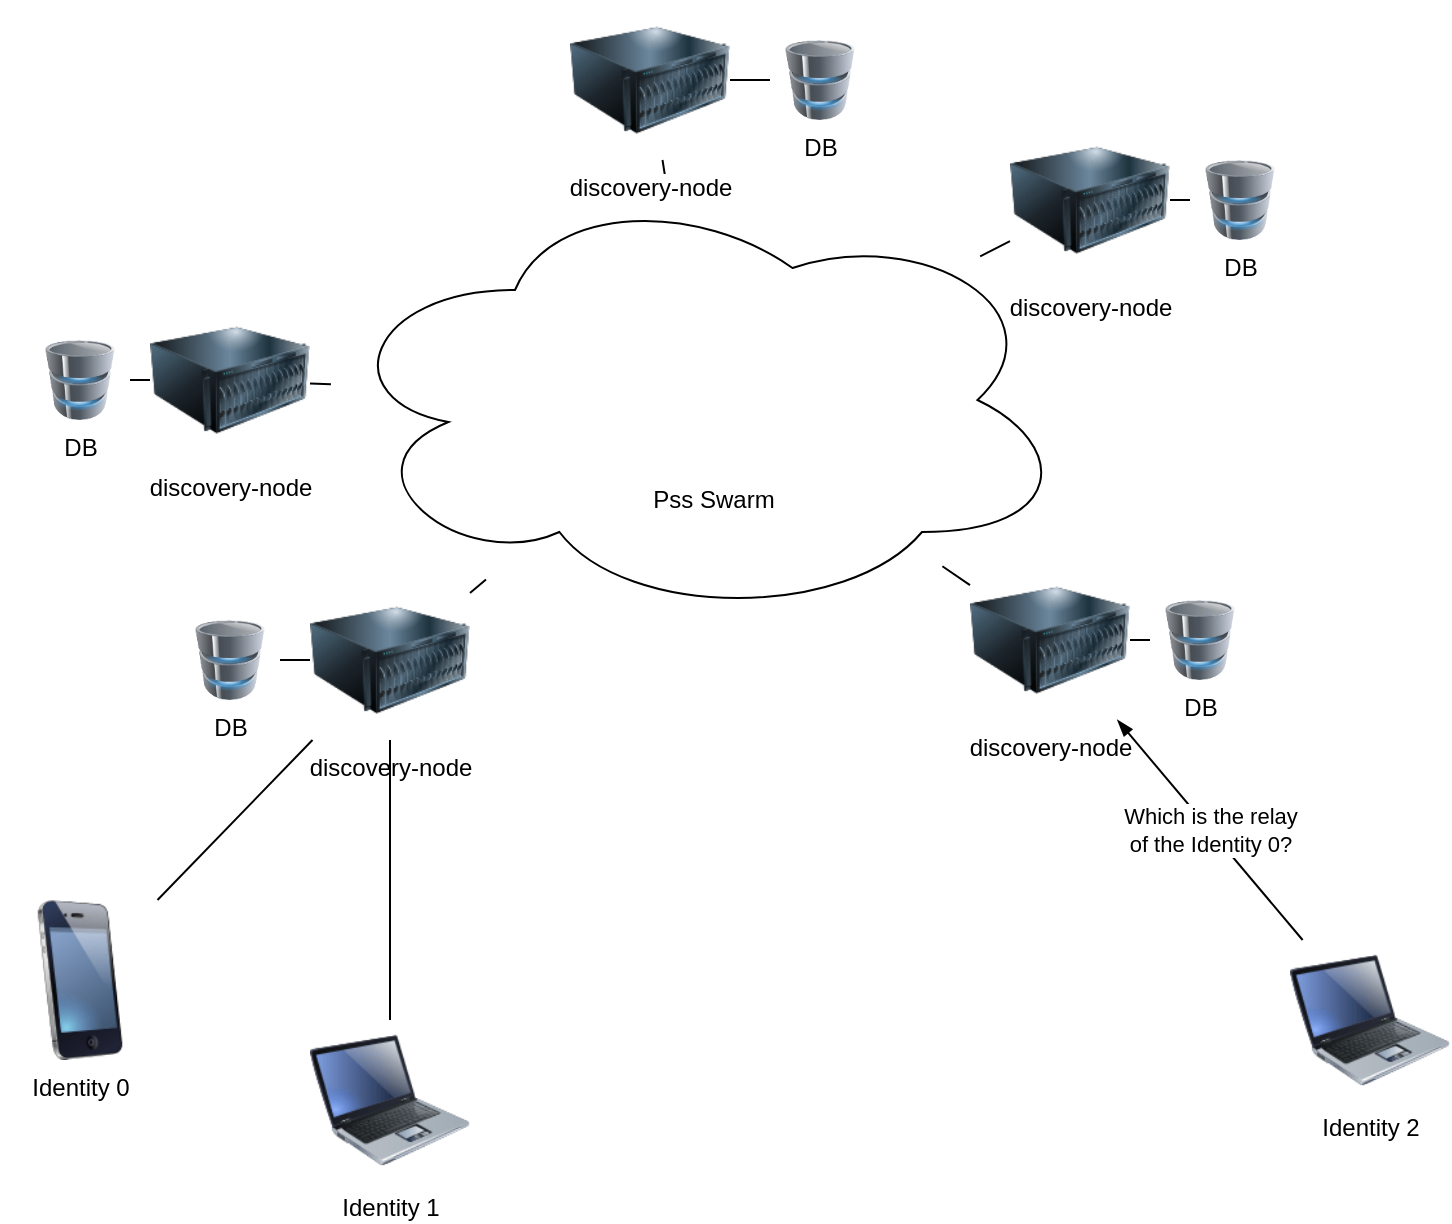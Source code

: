 <mxfile version="10.5.7" type="device"><diagram id="nq6IuwzKlB6Diwo3CGhn" name="Page-1"><mxGraphModel dx="1394" dy="816" grid="1" gridSize="10" guides="1" tooltips="1" connect="1" arrows="1" fold="1" page="1" pageScale="1" pageWidth="850" pageHeight="1100" math="0" shadow="0"><root><mxCell id="0"/><mxCell id="1" parent="0"/><mxCell id="W9OOHA6rBgCezfjqhbbY-6" style="rounded=0;orthogonalLoop=1;jettySize=auto;html=1;endArrow=none;endFill=0;" edge="1" parent="1" source="W9OOHA6rBgCezfjqhbbY-1" target="W9OOHA6rBgCezfjqhbbY-5"><mxGeometry relative="1" as="geometry"/></mxCell><mxCell id="W9OOHA6rBgCezfjqhbbY-23" style="edgeStyle=none;rounded=0;orthogonalLoop=1;jettySize=auto;html=1;exitX=0;exitY=0.5;exitDx=0;exitDy=0;endArrow=none;endFill=0;" edge="1" parent="1" source="W9OOHA6rBgCezfjqhbbY-1" target="W9OOHA6rBgCezfjqhbbY-22"><mxGeometry relative="1" as="geometry"/></mxCell><mxCell id="W9OOHA6rBgCezfjqhbbY-1" value="discovery-node" style="image;html=1;labelBackgroundColor=#ffffff;image=img/lib/clip_art/computers/Server_128x128.png" vertex="1" parent="1"><mxGeometry x="130" y="210" width="80" height="80" as="geometry"/></mxCell><mxCell id="W9OOHA6rBgCezfjqhbbY-7" style="rounded=0;orthogonalLoop=1;jettySize=auto;html=1;endArrow=none;endFill=0;" edge="1" parent="1" source="W9OOHA6rBgCezfjqhbbY-2" target="W9OOHA6rBgCezfjqhbbY-5"><mxGeometry relative="1" as="geometry"/></mxCell><mxCell id="W9OOHA6rBgCezfjqhbbY-21" style="edgeStyle=none;rounded=0;orthogonalLoop=1;jettySize=auto;html=1;exitX=1;exitY=0.5;exitDx=0;exitDy=0;endArrow=none;endFill=0;" edge="1" parent="1" source="W9OOHA6rBgCezfjqhbbY-2" target="W9OOHA6rBgCezfjqhbbY-20"><mxGeometry relative="1" as="geometry"/></mxCell><mxCell id="W9OOHA6rBgCezfjqhbbY-2" value="discovery-node" style="image;html=1;labelBackgroundColor=#ffffff;image=img/lib/clip_art/computers/Server_128x128.png" vertex="1" parent="1"><mxGeometry x="340" y="60" width="80" height="80" as="geometry"/></mxCell><mxCell id="W9OOHA6rBgCezfjqhbbY-8" style="edgeStyle=none;rounded=0;orthogonalLoop=1;jettySize=auto;html=1;endArrow=none;endFill=0;" edge="1" parent="1" source="W9OOHA6rBgCezfjqhbbY-3" target="W9OOHA6rBgCezfjqhbbY-5"><mxGeometry relative="1" as="geometry"/></mxCell><mxCell id="W9OOHA6rBgCezfjqhbbY-19" style="edgeStyle=none;rounded=0;orthogonalLoop=1;jettySize=auto;html=1;exitX=1;exitY=0.5;exitDx=0;exitDy=0;endArrow=none;endFill=0;" edge="1" parent="1" source="W9OOHA6rBgCezfjqhbbY-3" target="W9OOHA6rBgCezfjqhbbY-18"><mxGeometry relative="1" as="geometry"/></mxCell><mxCell id="W9OOHA6rBgCezfjqhbbY-3" value="discovery-node" style="image;html=1;labelBackgroundColor=#ffffff;image=img/lib/clip_art/computers/Server_128x128.png" vertex="1" parent="1"><mxGeometry x="560" y="120" width="80" height="80" as="geometry"/></mxCell><mxCell id="W9OOHA6rBgCezfjqhbbY-9" style="edgeStyle=none;rounded=0;orthogonalLoop=1;jettySize=auto;html=1;endArrow=none;endFill=0;" edge="1" parent="1" source="W9OOHA6rBgCezfjqhbbY-4" target="W9OOHA6rBgCezfjqhbbY-5"><mxGeometry relative="1" as="geometry"/></mxCell><mxCell id="W9OOHA6rBgCezfjqhbbY-27" style="edgeStyle=none;rounded=0;orthogonalLoop=1;jettySize=auto;html=1;exitX=1;exitY=0.5;exitDx=0;exitDy=0;endArrow=none;endFill=0;" edge="1" parent="1" source="W9OOHA6rBgCezfjqhbbY-4" target="W9OOHA6rBgCezfjqhbbY-26"><mxGeometry relative="1" as="geometry"/></mxCell><mxCell id="W9OOHA6rBgCezfjqhbbY-4" value="discovery-node" style="image;html=1;labelBackgroundColor=#ffffff;image=img/lib/clip_art/computers/Server_128x128.png" vertex="1" parent="1"><mxGeometry x="540" y="340" width="80" height="80" as="geometry"/></mxCell><mxCell id="W9OOHA6rBgCezfjqhbbY-5" value="" style="ellipse;shape=cloud;whiteSpace=wrap;html=1;" vertex="1" parent="1"><mxGeometry x="220" y="150" width="370" height="220" as="geometry"/></mxCell><mxCell id="W9OOHA6rBgCezfjqhbbY-11" style="edgeStyle=none;rounded=0;orthogonalLoop=1;jettySize=auto;html=1;endArrow=none;endFill=0;" edge="1" parent="1" source="W9OOHA6rBgCezfjqhbbY-10" target="W9OOHA6rBgCezfjqhbbY-5"><mxGeometry relative="1" as="geometry"/></mxCell><mxCell id="W9OOHA6rBgCezfjqhbbY-25" style="edgeStyle=none;rounded=0;orthogonalLoop=1;jettySize=auto;html=1;exitX=0;exitY=0.5;exitDx=0;exitDy=0;endArrow=none;endFill=0;" edge="1" parent="1" source="W9OOHA6rBgCezfjqhbbY-10" target="W9OOHA6rBgCezfjqhbbY-24"><mxGeometry relative="1" as="geometry"/></mxCell><mxCell id="W9OOHA6rBgCezfjqhbbY-10" value="discovery-node" style="image;html=1;labelBackgroundColor=#ffffff;image=img/lib/clip_art/computers/Server_128x128.png" vertex="1" parent="1"><mxGeometry x="210" y="350" width="80" height="80" as="geometry"/></mxCell><mxCell id="W9OOHA6rBgCezfjqhbbY-14" value="" style="shape=image;verticalLabelPosition=bottom;labelBackgroundColor=#ffffff;verticalAlign=top;aspect=fixed;imageAspect=0;image=https://swarm-guide.readthedocs.io/en/latest/_images/swarm.png;" vertex="1" parent="1"><mxGeometry x="376" y="200" width="72" height="90" as="geometry"/></mxCell><mxCell id="W9OOHA6rBgCezfjqhbbY-17" value="Pss Swarm" style="text;html=1;strokeColor=none;fillColor=none;align=center;verticalAlign=middle;whiteSpace=wrap;rounded=0;" vertex="1" parent="1"><mxGeometry x="370" y="300" width="84" height="20" as="geometry"/></mxCell><mxCell id="W9OOHA6rBgCezfjqhbbY-18" value="DB" style="image;html=1;labelBackgroundColor=#ffffff;image=img/lib/clip_art/computers/Database_128x128.png" vertex="1" parent="1"><mxGeometry x="650" y="140" width="50" height="40" as="geometry"/></mxCell><mxCell id="W9OOHA6rBgCezfjqhbbY-20" value="DB" style="image;html=1;labelBackgroundColor=#ffffff;image=img/lib/clip_art/computers/Database_128x128.png" vertex="1" parent="1"><mxGeometry x="440" y="80" width="50" height="40" as="geometry"/></mxCell><mxCell id="W9OOHA6rBgCezfjqhbbY-22" value="DB" style="image;html=1;labelBackgroundColor=#ffffff;image=img/lib/clip_art/computers/Database_128x128.png" vertex="1" parent="1"><mxGeometry x="70" y="230" width="50" height="40" as="geometry"/></mxCell><mxCell id="W9OOHA6rBgCezfjqhbbY-24" value="DB" style="image;html=1;labelBackgroundColor=#ffffff;image=img/lib/clip_art/computers/Database_128x128.png" vertex="1" parent="1"><mxGeometry x="145" y="370" width="50" height="40" as="geometry"/></mxCell><mxCell id="W9OOHA6rBgCezfjqhbbY-26" value="DB" style="image;html=1;labelBackgroundColor=#ffffff;image=img/lib/clip_art/computers/Database_128x128.png" vertex="1" parent="1"><mxGeometry x="630" y="360" width="50" height="40" as="geometry"/></mxCell><mxCell id="W9OOHA6rBgCezfjqhbbY-29" style="edgeStyle=none;rounded=0;orthogonalLoop=1;jettySize=auto;html=1;endArrow=none;endFill=0;" edge="1" parent="1" source="W9OOHA6rBgCezfjqhbbY-28" target="W9OOHA6rBgCezfjqhbbY-10"><mxGeometry relative="1" as="geometry"/></mxCell><mxCell id="W9OOHA6rBgCezfjqhbbY-28" value="Identity 0" style="image;html=1;labelBackgroundColor=#ffffff;image=img/lib/clip_art/telecommunication/iPhone_128x128.png" vertex="1" parent="1"><mxGeometry x="55" y="510" width="80" height="80" as="geometry"/></mxCell><mxCell id="W9OOHA6rBgCezfjqhbbY-31" value="Which is the relay&lt;br&gt;of the Identity 0?&lt;br&gt;" style="edgeStyle=none;rounded=0;orthogonalLoop=1;jettySize=auto;html=1;endArrow=blockThin;endFill=1;" edge="1" parent="1" source="W9OOHA6rBgCezfjqhbbY-30" target="W9OOHA6rBgCezfjqhbbY-4"><mxGeometry relative="1" as="geometry"/></mxCell><mxCell id="W9OOHA6rBgCezfjqhbbY-30" value="Identity 2" style="image;html=1;labelBackgroundColor=#ffffff;image=img/lib/clip_art/computers/Laptop_128x128.png" vertex="1" parent="1"><mxGeometry x="700" y="530" width="80" height="80" as="geometry"/></mxCell><mxCell id="W9OOHA6rBgCezfjqhbbY-33" style="edgeStyle=none;rounded=0;orthogonalLoop=1;jettySize=auto;html=1;endArrow=none;endFill=0;" edge="1" parent="1" source="W9OOHA6rBgCezfjqhbbY-32" target="W9OOHA6rBgCezfjqhbbY-10"><mxGeometry relative="1" as="geometry"/></mxCell><mxCell id="W9OOHA6rBgCezfjqhbbY-32" value="Identity 1" style="image;html=1;labelBackgroundColor=#ffffff;image=img/lib/clip_art/computers/Laptop_128x128.png" vertex="1" parent="1"><mxGeometry x="210" y="570" width="80" height="80" as="geometry"/></mxCell></root></mxGraphModel></diagram></mxfile>